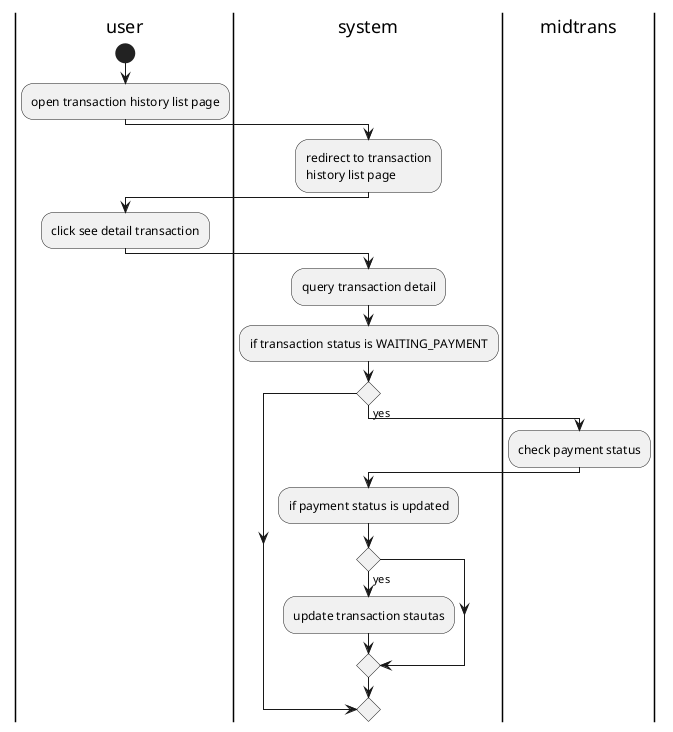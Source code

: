 @startuml view transaction detail

|user|
start
:open transaction history list page;
|system|
:redirect to transaction\nhistory list page;
|user|
:click see detail transaction;
|system|
:query transaction detail;
:if transaction status is WAITING_PAYMENT;
if () then (yes)
|midtrans|
:check payment status;
|system|
:if payment status is updated;
if () then (yes)
    :update transaction stautas;
endif
endif

@enduml